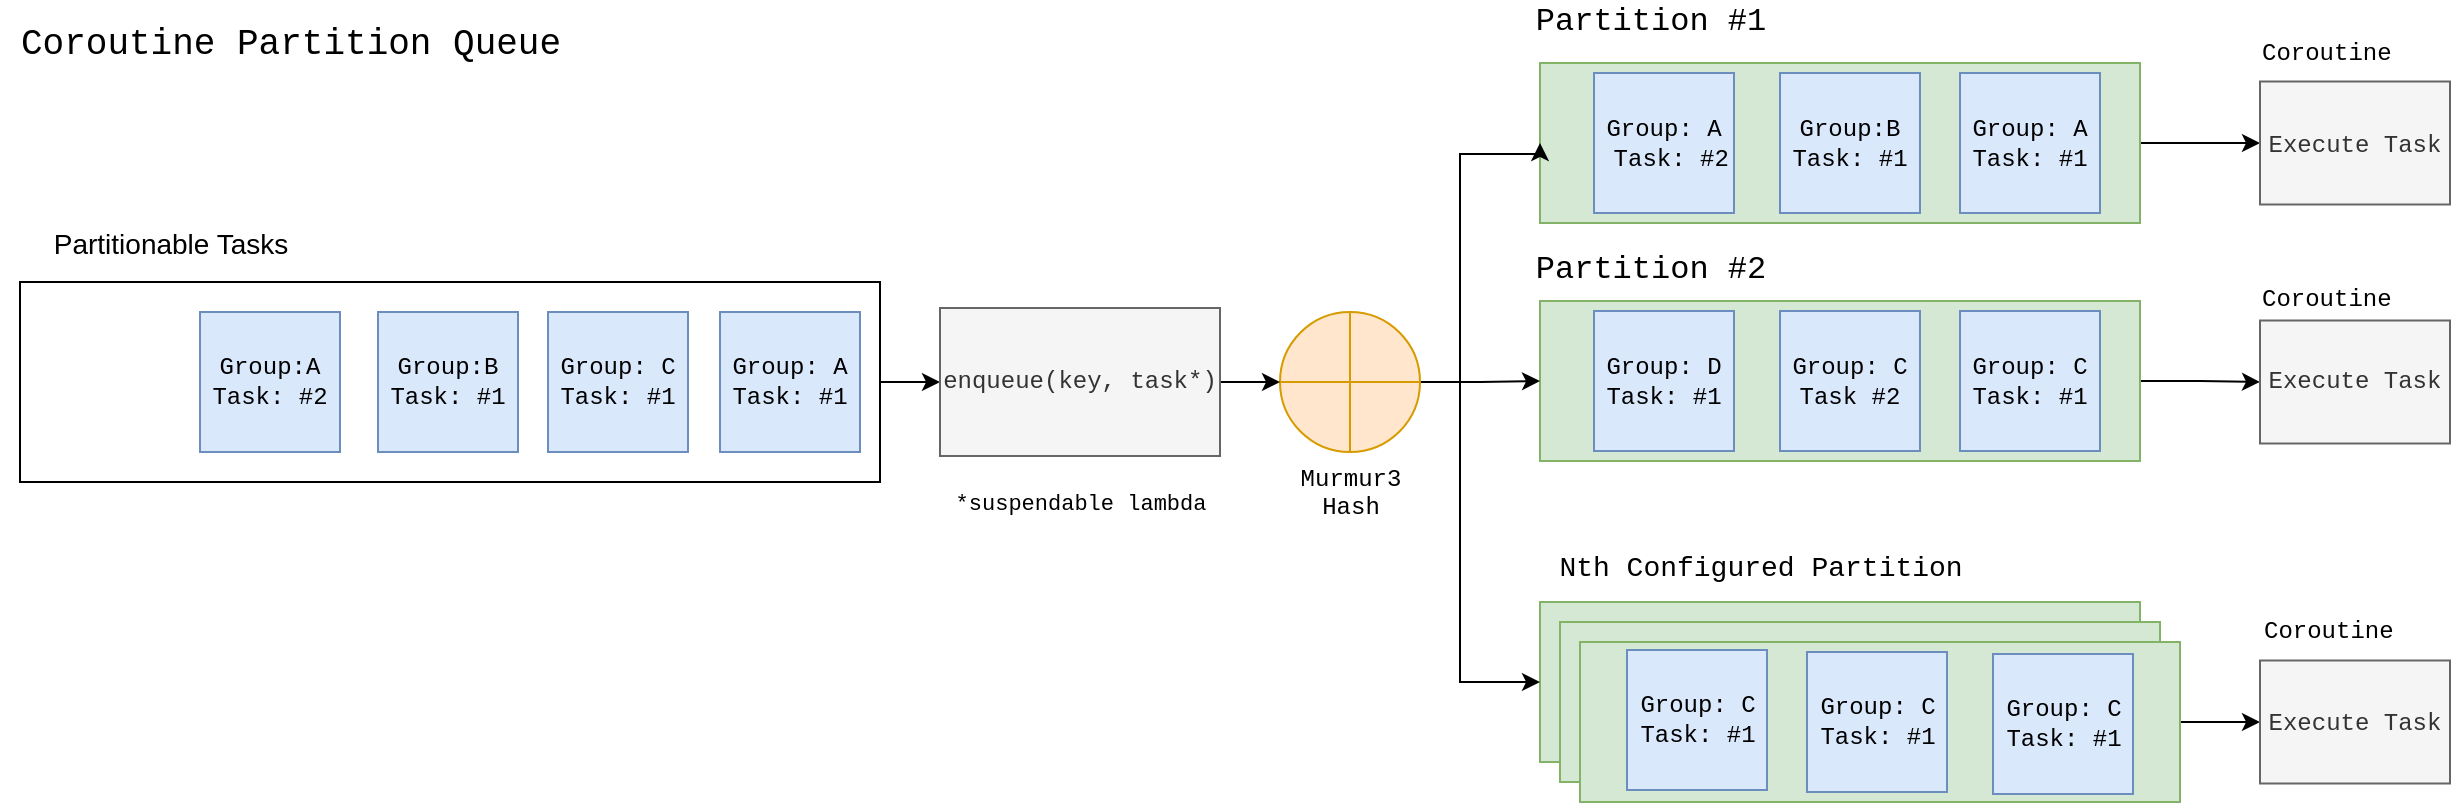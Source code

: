 <mxfile version="12.5.5" type="github"><diagram id="QCdH_QZy49i3OF6Hznfn" name="Page-1"><mxGraphModel dx="484" dy="767" grid="1" gridSize="10" guides="1" tooltips="1" connect="1" arrows="1" fold="1" page="1" pageScale="1" pageWidth="850" pageHeight="1100" math="0" shadow="0"><root><mxCell id="0"/><mxCell id="1" parent="0"/><mxCell id="67VI4ahPohdH1q7aARiR-76" style="edgeStyle=orthogonalEdgeStyle;rounded=0;orthogonalLoop=1;jettySize=auto;html=1;exitX=1;exitY=0.5;exitDx=0;exitDy=0;entryX=0;entryY=0.5;entryDx=0;entryDy=0;fontFamily=Courier New;fontSize=14;" edge="1" parent="1" source="67VI4ahPohdH1q7aARiR-4" target="67VI4ahPohdH1q7aARiR-75"><mxGeometry relative="1" as="geometry"/></mxCell><mxCell id="67VI4ahPohdH1q7aARiR-4" value="" style="rounded=0;whiteSpace=wrap;html=1;fillColor=#d5e8d4;strokeColor=#82b366;" vertex="1" parent="1"><mxGeometry x="850" y="190.5" width="300" height="80" as="geometry"/></mxCell><mxCell id="67VI4ahPohdH1q7aARiR-1" value="&lt;div&gt;&lt;font&gt;Group: A&lt;br&gt;&lt;/font&gt;&lt;/div&gt;&lt;div&gt;&lt;font&gt;&amp;nbsp;Task: #2&lt;br&gt;&lt;/font&gt;&lt;/div&gt;" style="whiteSpace=wrap;html=1;aspect=fixed;fillColor=#dae8fc;strokeColor=#6c8ebf;fontColor=#000000;fontFamily=Courier New;" vertex="1" parent="1"><mxGeometry x="877" y="195.5" width="70" height="70" as="geometry"/></mxCell><mxCell id="67VI4ahPohdH1q7aARiR-2" value="&lt;div&gt;&lt;font&gt;Group:B&lt;/font&gt;&lt;/div&gt;&lt;div&gt;&lt;font&gt;Task: #1&lt;br&gt;&lt;/font&gt;&lt;/div&gt;" style="whiteSpace=wrap;html=1;aspect=fixed;fillColor=#dae8fc;strokeColor=#6c8ebf;fontColor=#000000;fontFamily=Courier New;" vertex="1" parent="1"><mxGeometry x="970" y="195.5" width="70" height="70" as="geometry"/></mxCell><mxCell id="67VI4ahPohdH1q7aARiR-3" value="&lt;div&gt;&lt;font&gt;Group: A&lt;/font&gt;&lt;/div&gt;&lt;div&gt;&lt;font&gt;Task: #1&lt;br&gt;&lt;/font&gt;&lt;/div&gt;" style="whiteSpace=wrap;html=1;aspect=fixed;fillColor=#dae8fc;strokeColor=#6c8ebf;fontColor=#000000;fontFamily=Courier New;" vertex="1" parent="1"><mxGeometry x="1060" y="195.5" width="70" height="70" as="geometry"/></mxCell><mxCell id="67VI4ahPohdH1q7aARiR-79" style="edgeStyle=orthogonalEdgeStyle;rounded=0;orthogonalLoop=1;jettySize=auto;html=1;exitX=1;exitY=0.5;exitDx=0;exitDy=0;entryX=0;entryY=0.5;entryDx=0;entryDy=0;fontFamily=Courier New;fontSize=14;" edge="1" parent="1" source="67VI4ahPohdH1q7aARiR-15" target="67VI4ahPohdH1q7aARiR-77"><mxGeometry relative="1" as="geometry"/></mxCell><mxCell id="67VI4ahPohdH1q7aARiR-15" value="" style="rounded=0;whiteSpace=wrap;html=1;fillColor=#d5e8d4;strokeColor=#82b366;" vertex="1" parent="1"><mxGeometry x="850" y="309.5" width="300" height="80" as="geometry"/></mxCell><mxCell id="67VI4ahPohdH1q7aARiR-16" value="&lt;div&gt;Group: D&lt;/div&gt;&lt;div&gt;Task: #1&lt;br&gt;&lt;/div&gt;" style="whiteSpace=wrap;html=1;aspect=fixed;fillColor=#dae8fc;strokeColor=#6c8ebf;fontColor=#000000;fontFamily=Courier New;" vertex="1" parent="1"><mxGeometry x="877" y="314.5" width="70" height="70" as="geometry"/></mxCell><mxCell id="67VI4ahPohdH1q7aARiR-17" value="&lt;div&gt;Group: C&lt;/div&gt;&lt;div&gt;Task #2&lt;br&gt;&lt;/div&gt;" style="whiteSpace=wrap;html=1;aspect=fixed;fillColor=#dae8fc;strokeColor=#6c8ebf;fontColor=#000000;fontFamily=Courier New;" vertex="1" parent="1"><mxGeometry x="970" y="314.5" width="70" height="70" as="geometry"/></mxCell><mxCell id="67VI4ahPohdH1q7aARiR-18" value="&lt;div&gt;Group: C&lt;/div&gt;&lt;div&gt;Task: #1&lt;br&gt;&lt;/div&gt;" style="whiteSpace=wrap;html=1;aspect=fixed;fillColor=#dae8fc;strokeColor=#6c8ebf;fontColor=#000000;fontFamily=Courier New;" vertex="1" parent="1"><mxGeometry x="1060" y="314.5" width="70" height="70" as="geometry"/></mxCell><mxCell id="67VI4ahPohdH1q7aARiR-19" value="" style="rounded=0;whiteSpace=wrap;html=1;fillColor=#d5e8d4;strokeColor=#82b366;" vertex="1" parent="1"><mxGeometry x="850" y="460" width="300" height="80" as="geometry"/></mxCell><mxCell id="67VI4ahPohdH1q7aARiR-24" value="" style="rounded=0;whiteSpace=wrap;html=1;fillColor=#d5e8d4;strokeColor=#82b366;" vertex="1" parent="1"><mxGeometry x="860" y="470" width="300" height="80" as="geometry"/></mxCell><mxCell id="67VI4ahPohdH1q7aARiR-81" style="edgeStyle=orthogonalEdgeStyle;rounded=0;orthogonalLoop=1;jettySize=auto;html=1;exitX=1;exitY=0.5;exitDx=0;exitDy=0;entryX=0;entryY=0.5;entryDx=0;entryDy=0;fontFamily=Courier New;fontSize=14;" edge="1" parent="1" source="67VI4ahPohdH1q7aARiR-25" target="67VI4ahPohdH1q7aARiR-80"><mxGeometry relative="1" as="geometry"/></mxCell><mxCell id="67VI4ahPohdH1q7aARiR-25" value="" style="rounded=0;whiteSpace=wrap;html=1;fillColor=#d5e8d4;strokeColor=#82b366;" vertex="1" parent="1"><mxGeometry x="870" y="480" width="300" height="80" as="geometry"/></mxCell><mxCell id="67VI4ahPohdH1q7aARiR-23" value="&lt;font style=&quot;font-size: 14px&quot; face=&quot;Courier New&quot;&gt;Nth Configured Partition&lt;br style=&quot;font-size: 14px&quot;&gt;&lt;/font&gt;" style="text;html=1;align=center;verticalAlign=middle;resizable=0;points=[];autosize=1;fontSize=14;" vertex="1" parent="1"><mxGeometry x="850" y="432" width="220" height="20" as="geometry"/></mxCell><mxCell id="67VI4ahPohdH1q7aARiR-35" value="&lt;font style=&quot;font-size: 16px&quot;&gt;Partition #1&lt;/font&gt;" style="text;html=1;align=center;verticalAlign=middle;resizable=0;points=[];autosize=1;fontFamily=Courier New;" vertex="1" parent="1"><mxGeometry x="850" y="159.5" width="110" height="20" as="geometry"/></mxCell><mxCell id="67VI4ahPohdH1q7aARiR-36" value="&lt;font style=&quot;font-size: 16px&quot;&gt;Partition #2&lt;/font&gt;" style="text;html=1;align=center;verticalAlign=middle;resizable=0;points=[];autosize=1;fontFamily=Courier New;" vertex="1" parent="1"><mxGeometry x="850" y="283.5" width="110" height="20" as="geometry"/></mxCell><mxCell id="67VI4ahPohdH1q7aARiR-53" style="edgeStyle=orthogonalEdgeStyle;rounded=0;orthogonalLoop=1;jettySize=auto;html=1;exitX=1;exitY=0.5;exitDx=0;exitDy=0;entryX=0;entryY=0.5;entryDx=0;entryDy=0;" edge="1" parent="1" source="67VI4ahPohdH1q7aARiR-41" target="67VI4ahPohdH1q7aARiR-52"><mxGeometry relative="1" as="geometry"/></mxCell><mxCell id="67VI4ahPohdH1q7aARiR-41" value="" style="rounded=0;whiteSpace=wrap;html=1;" vertex="1" parent="1"><mxGeometry x="90" y="300" width="430" height="100" as="geometry"/></mxCell><mxCell id="67VI4ahPohdH1q7aARiR-30" value="&lt;div&gt;&lt;font&gt;Group: A&lt;/font&gt;&lt;/div&gt;&lt;div&gt;&lt;font&gt;Task: #1&lt;br&gt;&lt;/font&gt;&lt;/div&gt;" style="whiteSpace=wrap;html=1;aspect=fixed;fillColor=#dae8fc;strokeColor=#6c8ebf;fontFamily=Courier New;" vertex="1" parent="1"><mxGeometry x="440" y="315" width="70" height="70" as="geometry"/></mxCell><mxCell id="67VI4ahPohdH1q7aARiR-31" value="&lt;div&gt;Group: C&lt;/div&gt;&lt;div&gt;Task: #1&lt;br&gt;&lt;/div&gt;" style="whiteSpace=wrap;html=1;aspect=fixed;fillColor=#dae8fc;strokeColor=#6c8ebf;fontFamily=Courier New;" vertex="1" parent="1"><mxGeometry x="354" y="315" width="70" height="70" as="geometry"/></mxCell><mxCell id="67VI4ahPohdH1q7aARiR-32" value="&lt;div&gt;&lt;font&gt;Group:B&lt;/font&gt;&lt;/div&gt;&lt;div&gt;&lt;font&gt;Task: #1&lt;br&gt;&lt;/font&gt;&lt;/div&gt;" style="whiteSpace=wrap;html=1;aspect=fixed;fillColor=#dae8fc;strokeColor=#6c8ebf;fontFamily=Courier New;" vertex="1" parent="1"><mxGeometry x="269" y="315" width="70" height="70" as="geometry"/></mxCell><mxCell id="67VI4ahPohdH1q7aARiR-43" value="" style="shape=image;html=1;verticalAlign=top;verticalLabelPosition=bottom;labelBackgroundColor=#ffffff;imageAspect=0;aspect=fixed;image=https://cdn2.iconfinder.com/data/icons/font-awesome/1792/ellipsis-h-128.png" vertex="1" parent="1"><mxGeometry x="120" y="338.5" width="23" height="23" as="geometry"/></mxCell><mxCell id="67VI4ahPohdH1q7aARiR-50" value="&lt;font style=&quot;font-size: 14px&quot;&gt;Partitionable Tasks&lt;/font&gt;" style="text;html=1;align=center;verticalAlign=middle;resizable=0;points=[];autosize=1;" vertex="1" parent="1"><mxGeometry x="90" y="270.5" width="150" height="20" as="geometry"/></mxCell><mxCell id="67VI4ahPohdH1q7aARiR-59" style="edgeStyle=orthogonalEdgeStyle;rounded=0;orthogonalLoop=1;jettySize=auto;html=1;exitX=1;exitY=0.5;exitDx=0;exitDy=0;exitPerimeter=0;entryX=0;entryY=0.5;entryDx=0;entryDy=0;fontFamily=Courier New;" edge="1" parent="1" source="67VI4ahPohdH1q7aARiR-51" target="67VI4ahPohdH1q7aARiR-4"><mxGeometry relative="1" as="geometry"><Array as="points"><mxPoint x="810" y="350"/><mxPoint x="810" y="236"/></Array></mxGeometry></mxCell><mxCell id="67VI4ahPohdH1q7aARiR-60" style="edgeStyle=orthogonalEdgeStyle;rounded=0;orthogonalLoop=1;jettySize=auto;html=1;exitX=1;exitY=0.5;exitDx=0;exitDy=0;exitPerimeter=0;entryX=0;entryY=0.5;entryDx=0;entryDy=0;fontFamily=Courier New;" edge="1" parent="1" source="67VI4ahPohdH1q7aARiR-51" target="67VI4ahPohdH1q7aARiR-15"><mxGeometry relative="1" as="geometry"/></mxCell><mxCell id="67VI4ahPohdH1q7aARiR-61" style="edgeStyle=orthogonalEdgeStyle;rounded=0;orthogonalLoop=1;jettySize=auto;html=1;exitX=1;exitY=0.5;exitDx=0;exitDy=0;exitPerimeter=0;entryX=0;entryY=0.5;entryDx=0;entryDy=0;fontFamily=Courier New;" edge="1" parent="1" source="67VI4ahPohdH1q7aARiR-51" target="67VI4ahPohdH1q7aARiR-19"><mxGeometry relative="1" as="geometry"><Array as="points"><mxPoint x="810" y="350"/><mxPoint x="810" y="500"/></Array></mxGeometry></mxCell><mxCell id="67VI4ahPohdH1q7aARiR-51" value="&lt;div&gt;&lt;font&gt;Murmur3&lt;/font&gt;&lt;/div&gt;&lt;div&gt;&lt;font&gt;Hash&lt;/font&gt;&lt;br&gt;&lt;/div&gt;" style="verticalLabelPosition=bottom;verticalAlign=top;html=1;shape=mxgraph.flowchart.summing_function;fontFamily=Courier New;fillColor=#ffe6cc;strokeColor=#d79b00;" vertex="1" parent="1"><mxGeometry x="720" y="315" width="70" height="70" as="geometry"/></mxCell><mxCell id="67VI4ahPohdH1q7aARiR-57" style="edgeStyle=orthogonalEdgeStyle;rounded=0;orthogonalLoop=1;jettySize=auto;html=1;exitX=1;exitY=0.5;exitDx=0;exitDy=0;entryX=0;entryY=0.5;entryDx=0;entryDy=0;entryPerimeter=0;fontFamily=Courier New;" edge="1" parent="1" source="67VI4ahPohdH1q7aARiR-52" target="67VI4ahPohdH1q7aARiR-51"><mxGeometry relative="1" as="geometry"/></mxCell><mxCell id="67VI4ahPohdH1q7aARiR-52" value="&lt;div&gt;enqueue(key, task*)&lt;br&gt;&lt;/div&gt;" style="rounded=0;whiteSpace=wrap;html=1;fontFamily=Courier New;fillColor=#f5f5f5;strokeColor=#666666;fontColor=#333333;" vertex="1" parent="1"><mxGeometry x="550" y="313" width="140" height="74" as="geometry"/></mxCell><mxCell id="67VI4ahPohdH1q7aARiR-56" value="&lt;div&gt;&lt;font&gt;Group:A&lt;/font&gt;&lt;/div&gt;&lt;div&gt;&lt;font&gt;Task: #2&lt;br&gt;&lt;/font&gt;&lt;/div&gt;" style="whiteSpace=wrap;html=1;aspect=fixed;fillColor=#dae8fc;strokeColor=#6c8ebf;fontFamily=Courier New;" vertex="1" parent="1"><mxGeometry x="180" y="315" width="70" height="70" as="geometry"/></mxCell><mxCell id="67VI4ahPohdH1q7aARiR-62" value="&lt;div&gt;Group: C&lt;/div&gt;&lt;div&gt;Task: #1&lt;br&gt;&lt;/div&gt;" style="whiteSpace=wrap;html=1;aspect=fixed;fillColor=#dae8fc;strokeColor=#6c8ebf;fontColor=#000000;fontFamily=Courier New;" vertex="1" parent="1"><mxGeometry x="1076.5" y="486" width="70" height="70" as="geometry"/></mxCell><mxCell id="67VI4ahPohdH1q7aARiR-63" value="&lt;div&gt;Group: C&lt;/div&gt;&lt;div&gt;Task: #1&lt;br&gt;&lt;/div&gt;" style="whiteSpace=wrap;html=1;aspect=fixed;fillColor=#dae8fc;strokeColor=#6c8ebf;fontColor=#000000;fontFamily=Courier New;" vertex="1" parent="1"><mxGeometry x="983.5" y="485" width="70" height="70" as="geometry"/></mxCell><mxCell id="67VI4ahPohdH1q7aARiR-64" value="&lt;div&gt;Group: C&lt;/div&gt;&lt;div&gt;Task: #1&lt;br&gt;&lt;/div&gt;" style="whiteSpace=wrap;html=1;aspect=fixed;fillColor=#dae8fc;strokeColor=#6c8ebf;fontColor=#000000;fontFamily=Courier New;" vertex="1" parent="1"><mxGeometry x="893.5" y="484" width="70" height="70" as="geometry"/></mxCell><mxCell id="67VI4ahPohdH1q7aARiR-72" value="&lt;div align=&quot;left&quot;&gt;&lt;font style=&quot;font-size: 11px&quot;&gt;*suspendable lambda&lt;/font&gt;&lt;/div&gt;" style="text;html=1;align=center;verticalAlign=middle;resizable=0;points=[];autosize=1;fontSize=14;fontFamily=Courier New;" vertex="1" parent="1"><mxGeometry x="550" y="400" width="140" height="20" as="geometry"/></mxCell><mxCell id="67VI4ahPohdH1q7aARiR-75" value="&lt;font style=&quot;font-size: 12px&quot;&gt;Execute Task&lt;/font&gt;" style="rounded=0;whiteSpace=wrap;html=1;fontFamily=Courier New;fontSize=14;fillColor=#f5f5f5;strokeColor=#666666;fontColor=#333333;" vertex="1" parent="1"><mxGeometry x="1210" y="199.75" width="95" height="61.5" as="geometry"/></mxCell><mxCell id="67VI4ahPohdH1q7aARiR-77" value="&lt;div style=&quot;font-size: 12px&quot;&gt;Execute Task&lt;br&gt;&lt;/div&gt;" style="rounded=0;whiteSpace=wrap;html=1;fontFamily=Courier New;fontSize=14;fillColor=#f5f5f5;strokeColor=#666666;fontColor=#333333;" vertex="1" parent="1"><mxGeometry x="1210" y="319.25" width="95" height="61.5" as="geometry"/></mxCell><mxCell id="67VI4ahPohdH1q7aARiR-80" value="&lt;font style=&quot;font-size: 12px&quot;&gt;Execute Task&lt;/font&gt;" style="rounded=0;whiteSpace=wrap;html=1;fontFamily=Courier New;fontSize=14;fillColor=#f5f5f5;strokeColor=#666666;fontColor=#333333;" vertex="1" parent="1"><mxGeometry x="1210" y="489.25" width="95" height="61.5" as="geometry"/></mxCell><mxCell id="67VI4ahPohdH1q7aARiR-84" value="&lt;font style=&quot;font-size: 18px&quot;&gt;Coroutine Partition Queue&lt;br&gt;&lt;/font&gt;" style="text;html=1;align=center;verticalAlign=middle;resizable=0;points=[];autosize=1;fontSize=14;fontFamily=Courier New;" vertex="1" parent="1"><mxGeometry x="80" y="170.5" width="290" height="20" as="geometry"/></mxCell><mxCell id="67VI4ahPohdH1q7aARiR-86" value="Coroutine" style="text;html=1;align=left;verticalAlign=middle;resizable=0;points=[];autosize=1;fontSize=12;fontFamily=Courier New;" vertex="1" parent="1"><mxGeometry x="1209" y="175.5" width="80" height="20" as="geometry"/></mxCell><mxCell id="67VI4ahPohdH1q7aARiR-87" value="Coroutine" style="text;html=1;align=left;verticalAlign=middle;resizable=0;points=[];autosize=1;fontSize=12;fontFamily=Courier New;" vertex="1" parent="1"><mxGeometry x="1209" y="299.25" width="80" height="20" as="geometry"/></mxCell><mxCell id="67VI4ahPohdH1q7aARiR-88" value="Coroutine" style="text;html=1;align=left;verticalAlign=middle;resizable=0;points=[];autosize=1;fontSize=12;fontFamily=Courier New;" vertex="1" parent="1"><mxGeometry x="1210" y="465" width="80" height="20" as="geometry"/></mxCell></root></mxGraphModel></diagram></mxfile>